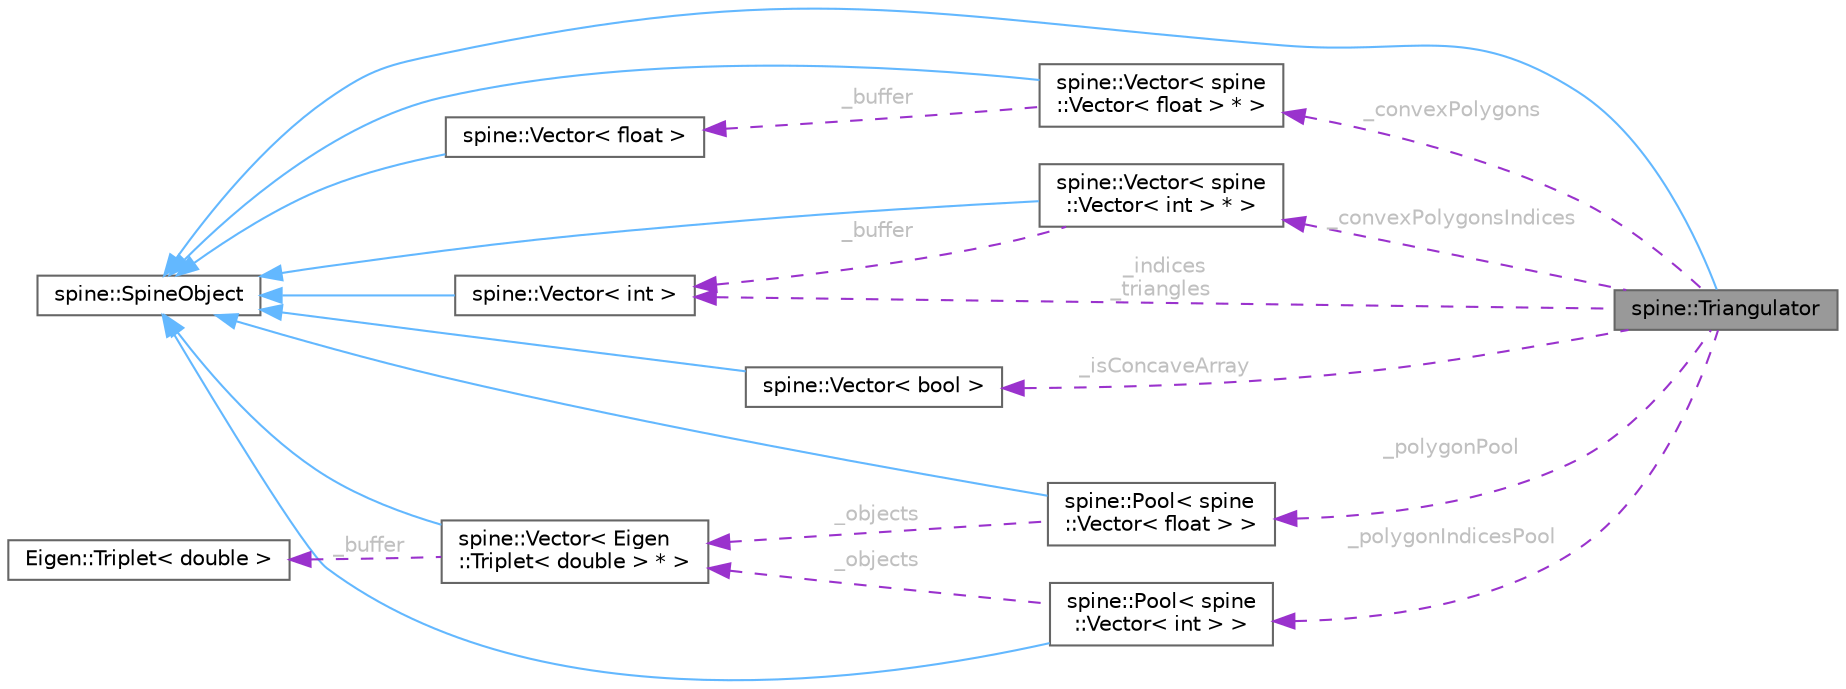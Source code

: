 digraph "spine::Triangulator"
{
 // LATEX_PDF_SIZE
  bgcolor="transparent";
  edge [fontname=Helvetica,fontsize=10,labelfontname=Helvetica,labelfontsize=10];
  node [fontname=Helvetica,fontsize=10,shape=box,height=0.2,width=0.4];
  rankdir="LR";
  Node1 [id="Node000001",label="spine::Triangulator",height=0.2,width=0.4,color="gray40", fillcolor="grey60", style="filled", fontcolor="black",tooltip=" "];
  Node2 -> Node1 [id="edge21_Node000001_Node000002",dir="back",color="steelblue1",style="solid",tooltip=" "];
  Node2 [id="Node000002",label="spine::SpineObject",height=0.2,width=0.4,color="gray40", fillcolor="white", style="filled",URL="$classspine_1_1_spine_object.html",tooltip=" "];
  Node3 -> Node1 [id="edge22_Node000001_Node000003",dir="back",color="darkorchid3",style="dashed",tooltip=" ",label=" _convexPolygons",fontcolor="grey" ];
  Node3 [id="Node000003",label="spine::Vector\< spine\l::Vector\< float \> * \>",height=0.2,width=0.4,color="gray40", fillcolor="white", style="filled",URL="$classspine_1_1_vector.html",tooltip=" "];
  Node2 -> Node3 [id="edge23_Node000003_Node000002",dir="back",color="steelblue1",style="solid",tooltip=" "];
  Node4 -> Node3 [id="edge24_Node000003_Node000004",dir="back",color="darkorchid3",style="dashed",tooltip=" ",label=" _buffer",fontcolor="grey" ];
  Node4 [id="Node000004",label="spine::Vector\< float \>",height=0.2,width=0.4,color="gray40", fillcolor="white", style="filled",URL="$classspine_1_1_vector.html",tooltip=" "];
  Node2 -> Node4 [id="edge25_Node000004_Node000002",dir="back",color="steelblue1",style="solid",tooltip=" "];
  Node5 -> Node1 [id="edge26_Node000001_Node000005",dir="back",color="darkorchid3",style="dashed",tooltip=" ",label=" _convexPolygonsIndices",fontcolor="grey" ];
  Node5 [id="Node000005",label="spine::Vector\< spine\l::Vector\< int \> * \>",height=0.2,width=0.4,color="gray40", fillcolor="white", style="filled",URL="$classspine_1_1_vector.html",tooltip=" "];
  Node2 -> Node5 [id="edge27_Node000005_Node000002",dir="back",color="steelblue1",style="solid",tooltip=" "];
  Node6 -> Node5 [id="edge28_Node000005_Node000006",dir="back",color="darkorchid3",style="dashed",tooltip=" ",label=" _buffer",fontcolor="grey" ];
  Node6 [id="Node000006",label="spine::Vector\< int \>",height=0.2,width=0.4,color="gray40", fillcolor="white", style="filled",URL="$classspine_1_1_vector.html",tooltip=" "];
  Node2 -> Node6 [id="edge29_Node000006_Node000002",dir="back",color="steelblue1",style="solid",tooltip=" "];
  Node6 -> Node1 [id="edge30_Node000001_Node000006",dir="back",color="darkorchid3",style="dashed",tooltip=" ",label=" _indices\n_triangles",fontcolor="grey" ];
  Node7 -> Node1 [id="edge31_Node000001_Node000007",dir="back",color="darkorchid3",style="dashed",tooltip=" ",label=" _isConcaveArray",fontcolor="grey" ];
  Node7 [id="Node000007",label="spine::Vector\< bool \>",height=0.2,width=0.4,color="gray40", fillcolor="white", style="filled",URL="$classspine_1_1_vector.html",tooltip=" "];
  Node2 -> Node7 [id="edge32_Node000007_Node000002",dir="back",color="steelblue1",style="solid",tooltip=" "];
  Node8 -> Node1 [id="edge33_Node000001_Node000008",dir="back",color="darkorchid3",style="dashed",tooltip=" ",label=" _polygonPool",fontcolor="grey" ];
  Node8 [id="Node000008",label="spine::Pool\< spine\l::Vector\< float \> \>",height=0.2,width=0.4,color="gray40", fillcolor="white", style="filled",URL="$classspine_1_1_pool.html",tooltip=" "];
  Node2 -> Node8 [id="edge34_Node000008_Node000002",dir="back",color="steelblue1",style="solid",tooltip=" "];
  Node9 -> Node8 [id="edge35_Node000008_Node000009",dir="back",color="darkorchid3",style="dashed",tooltip=" ",label=" _objects",fontcolor="grey" ];
  Node9 [id="Node000009",label="spine::Vector\< Eigen\l::Triplet\< double \> * \>",height=0.2,width=0.4,color="gray40", fillcolor="white", style="filled",URL="$classspine_1_1_vector.html",tooltip=" "];
  Node2 -> Node9 [id="edge36_Node000009_Node000002",dir="back",color="steelblue1",style="solid",tooltip=" "];
  Node10 -> Node9 [id="edge37_Node000009_Node000010",dir="back",color="darkorchid3",style="dashed",tooltip=" ",label=" _buffer",fontcolor="grey" ];
  Node10 [id="Node000010",label="Eigen::Triplet\< double \>",height=0.2,width=0.4,color="gray40", fillcolor="white", style="filled",URL="$class_eigen_1_1_triplet.html",tooltip=" "];
  Node11 -> Node1 [id="edge38_Node000001_Node000011",dir="back",color="darkorchid3",style="dashed",tooltip=" ",label=" _polygonIndicesPool",fontcolor="grey" ];
  Node11 [id="Node000011",label="spine::Pool\< spine\l::Vector\< int \> \>",height=0.2,width=0.4,color="gray40", fillcolor="white", style="filled",URL="$classspine_1_1_pool.html",tooltip=" "];
  Node2 -> Node11 [id="edge39_Node000011_Node000002",dir="back",color="steelblue1",style="solid",tooltip=" "];
  Node9 -> Node11 [id="edge40_Node000011_Node000009",dir="back",color="darkorchid3",style="dashed",tooltip=" ",label=" _objects",fontcolor="grey" ];
}

